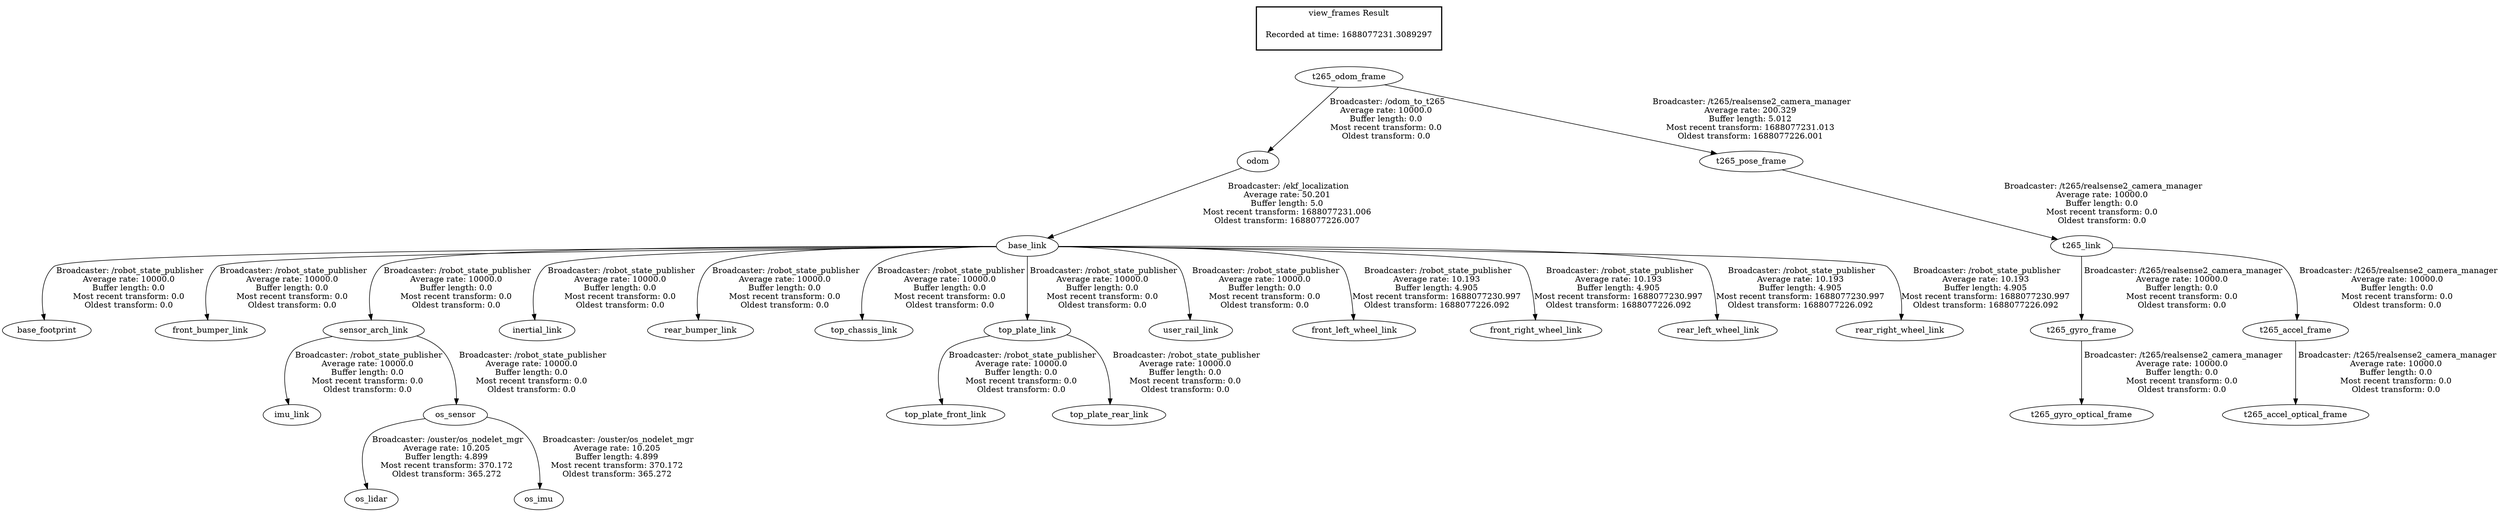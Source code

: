 digraph G {
"t265_odom_frame" -> "odom"[label=" Broadcaster: /odom_to_t265\nAverage rate: 10000.0\nBuffer length: 0.0\nMost recent transform: 0.0\nOldest transform: 0.0\n"];
"odom" -> "base_link"[label=" Broadcaster: /ekf_localization\nAverage rate: 50.201\nBuffer length: 5.0\nMost recent transform: 1688077231.006\nOldest transform: 1688077226.007\n"];
"t265_odom_frame" -> "t265_pose_frame"[label=" Broadcaster: /t265/realsense2_camera_manager\nAverage rate: 200.329\nBuffer length: 5.012\nMost recent transform: 1688077231.013\nOldest transform: 1688077226.001\n"];
"base_link" -> "base_footprint"[label=" Broadcaster: /robot_state_publisher\nAverage rate: 10000.0\nBuffer length: 0.0\nMost recent transform: 0.0\nOldest transform: 0.0\n"];
"base_link" -> "front_bumper_link"[label=" Broadcaster: /robot_state_publisher\nAverage rate: 10000.0\nBuffer length: 0.0\nMost recent transform: 0.0\nOldest transform: 0.0\n"];
"sensor_arch_link" -> "imu_link"[label=" Broadcaster: /robot_state_publisher\nAverage rate: 10000.0\nBuffer length: 0.0\nMost recent transform: 0.0\nOldest transform: 0.0\n"];
"base_link" -> "sensor_arch_link"[label=" Broadcaster: /robot_state_publisher\nAverage rate: 10000.0\nBuffer length: 0.0\nMost recent transform: 0.0\nOldest transform: 0.0\n"];
"base_link" -> "inertial_link"[label=" Broadcaster: /robot_state_publisher\nAverage rate: 10000.0\nBuffer length: 0.0\nMost recent transform: 0.0\nOldest transform: 0.0\n"];
"sensor_arch_link" -> "os_sensor"[label=" Broadcaster: /robot_state_publisher\nAverage rate: 10000.0\nBuffer length: 0.0\nMost recent transform: 0.0\nOldest transform: 0.0\n"];
"base_link" -> "rear_bumper_link"[label=" Broadcaster: /robot_state_publisher\nAverage rate: 10000.0\nBuffer length: 0.0\nMost recent transform: 0.0\nOldest transform: 0.0\n"];
"base_link" -> "top_chassis_link"[label=" Broadcaster: /robot_state_publisher\nAverage rate: 10000.0\nBuffer length: 0.0\nMost recent transform: 0.0\nOldest transform: 0.0\n"];
"top_plate_link" -> "top_plate_front_link"[label=" Broadcaster: /robot_state_publisher\nAverage rate: 10000.0\nBuffer length: 0.0\nMost recent transform: 0.0\nOldest transform: 0.0\n"];
"base_link" -> "top_plate_link"[label=" Broadcaster: /robot_state_publisher\nAverage rate: 10000.0\nBuffer length: 0.0\nMost recent transform: 0.0\nOldest transform: 0.0\n"];
"top_plate_link" -> "top_plate_rear_link"[label=" Broadcaster: /robot_state_publisher\nAverage rate: 10000.0\nBuffer length: 0.0\nMost recent transform: 0.0\nOldest transform: 0.0\n"];
"base_link" -> "user_rail_link"[label=" Broadcaster: /robot_state_publisher\nAverage rate: 10000.0\nBuffer length: 0.0\nMost recent transform: 0.0\nOldest transform: 0.0\n"];
"t265_link" -> "t265_gyro_frame"[label=" Broadcaster: /t265/realsense2_camera_manager\nAverage rate: 10000.0\nBuffer length: 0.0\nMost recent transform: 0.0\nOldest transform: 0.0\n"];
"t265_pose_frame" -> "t265_link"[label=" Broadcaster: /t265/realsense2_camera_manager\nAverage rate: 10000.0\nBuffer length: 0.0\nMost recent transform: 0.0\nOldest transform: 0.0\n"];
"t265_gyro_frame" -> "t265_gyro_optical_frame"[label=" Broadcaster: /t265/realsense2_camera_manager\nAverage rate: 10000.0\nBuffer length: 0.0\nMost recent transform: 0.0\nOldest transform: 0.0\n"];
"t265_link" -> "t265_accel_frame"[label=" Broadcaster: /t265/realsense2_camera_manager\nAverage rate: 10000.0\nBuffer length: 0.0\nMost recent transform: 0.0\nOldest transform: 0.0\n"];
"t265_accel_frame" -> "t265_accel_optical_frame"[label=" Broadcaster: /t265/realsense2_camera_manager\nAverage rate: 10000.0\nBuffer length: 0.0\nMost recent transform: 0.0\nOldest transform: 0.0\n"];
"os_sensor" -> "os_lidar"[label=" Broadcaster: /ouster/os_nodelet_mgr\nAverage rate: 10.205\nBuffer length: 4.899\nMost recent transform: 370.172\nOldest transform: 365.272\n"];
"os_sensor" -> "os_imu"[label=" Broadcaster: /ouster/os_nodelet_mgr\nAverage rate: 10.205\nBuffer length: 4.899\nMost recent transform: 370.172\nOldest transform: 365.272\n"];
"base_link" -> "front_left_wheel_link"[label=" Broadcaster: /robot_state_publisher\nAverage rate: 10.193\nBuffer length: 4.905\nMost recent transform: 1688077230.997\nOldest transform: 1688077226.092\n"];
"base_link" -> "front_right_wheel_link"[label=" Broadcaster: /robot_state_publisher\nAverage rate: 10.193\nBuffer length: 4.905\nMost recent transform: 1688077230.997\nOldest transform: 1688077226.092\n"];
"base_link" -> "rear_left_wheel_link"[label=" Broadcaster: /robot_state_publisher\nAverage rate: 10.193\nBuffer length: 4.905\nMost recent transform: 1688077230.997\nOldest transform: 1688077226.092\n"];
"base_link" -> "rear_right_wheel_link"[label=" Broadcaster: /robot_state_publisher\nAverage rate: 10.193\nBuffer length: 4.905\nMost recent transform: 1688077230.997\nOldest transform: 1688077226.092\n"];
edge [style=invis];
 subgraph cluster_legend { style=bold; color=black; label ="view_frames Result";
"Recorded at time: 1688077231.3089297"[ shape=plaintext ] ;
}->"t265_odom_frame";
}